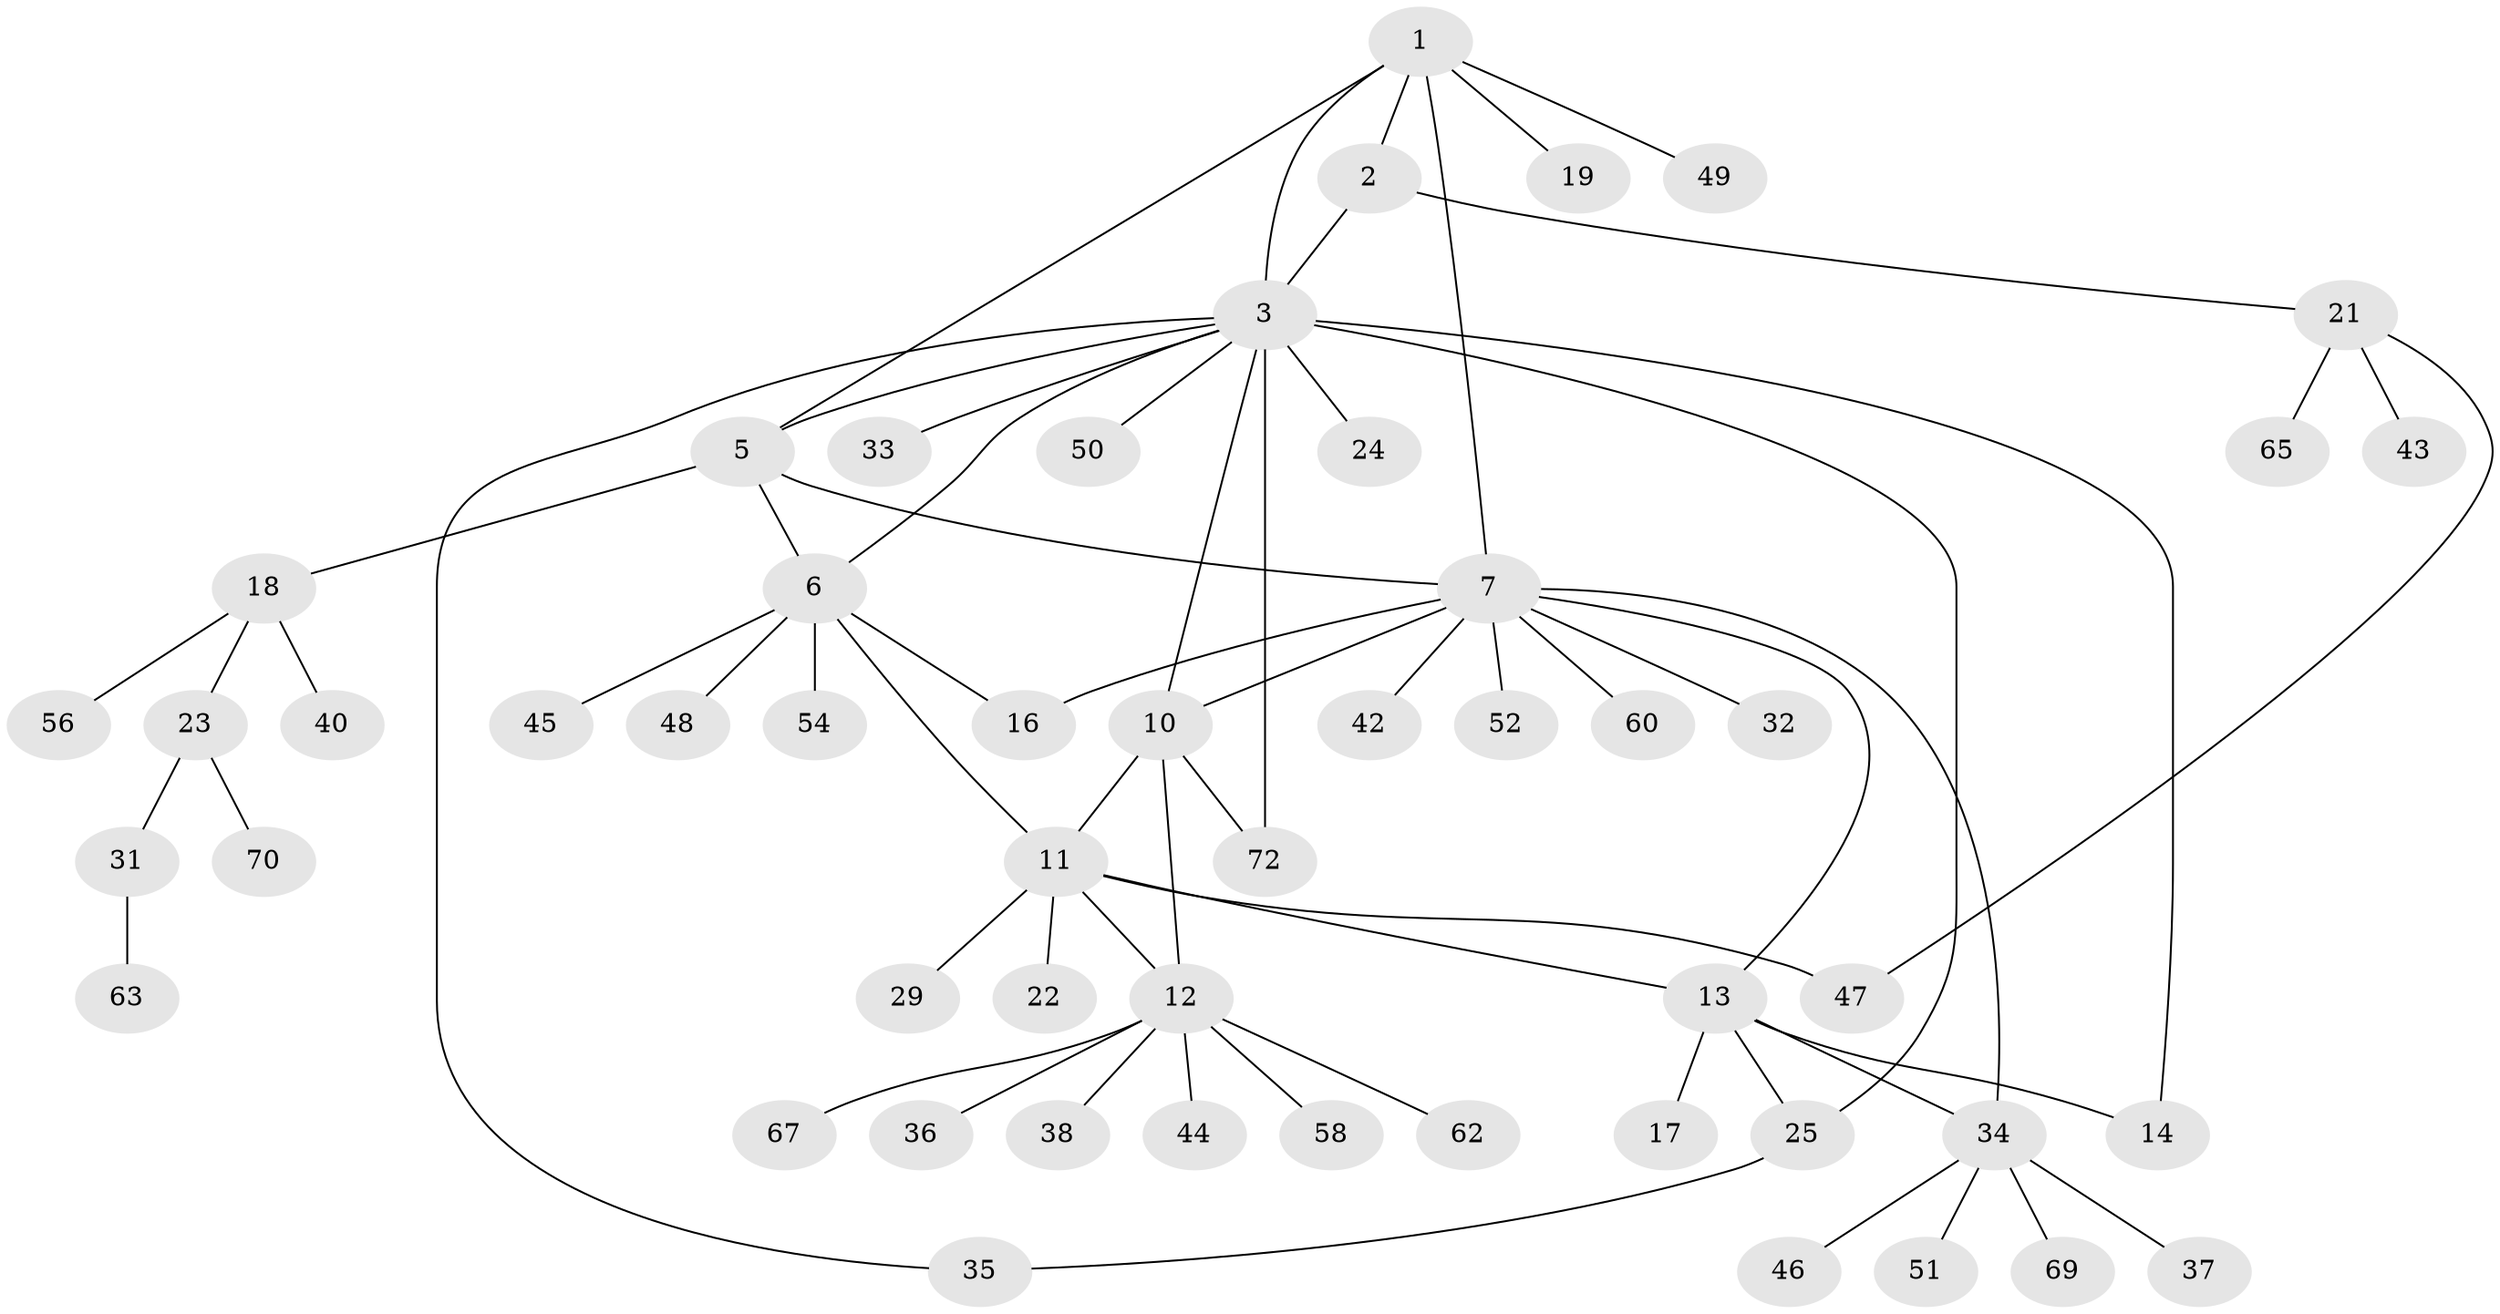 // original degree distribution, {4: 0.08333333333333333, 3: 0.08333333333333333, 6: 0.041666666666666664, 9: 0.013888888888888888, 7: 0.027777777777777776, 8: 0.041666666666666664, 2: 0.19444444444444445, 1: 0.5, 5: 0.013888888888888888}
// Generated by graph-tools (version 1.1) at 2025/42/03/06/25 10:42:06]
// undirected, 52 vertices, 66 edges
graph export_dot {
graph [start="1"]
  node [color=gray90,style=filled];
  1 [super="+9"];
  2;
  3 [super="+4"];
  5 [super="+8"];
  6 [super="+26"];
  7 [super="+28"];
  10 [super="+68"];
  11 [super="+55"];
  12 [super="+20"];
  13 [super="+66"];
  14 [super="+15"];
  16;
  17;
  18 [super="+27"];
  19;
  21 [super="+39"];
  22;
  23;
  24 [super="+61"];
  25 [super="+30"];
  29 [super="+41"];
  31;
  32;
  33;
  34 [super="+59"];
  35 [super="+53"];
  36 [super="+71"];
  37;
  38 [super="+57"];
  40;
  42;
  43;
  44;
  45;
  46;
  47;
  48;
  49 [super="+64"];
  50;
  51;
  52;
  54;
  56;
  58;
  60;
  62;
  63;
  65;
  67;
  69;
  70;
  72;
  1 -- 2;
  1 -- 3;
  1 -- 19;
  1 -- 49;
  1 -- 7;
  1 -- 5;
  2 -- 3;
  2 -- 21;
  3 -- 10;
  3 -- 14 [weight=2];
  3 -- 25;
  3 -- 33;
  3 -- 5;
  3 -- 6;
  3 -- 72;
  3 -- 50;
  3 -- 24;
  3 -- 35;
  5 -- 6;
  5 -- 18;
  5 -- 7;
  6 -- 11;
  6 -- 16;
  6 -- 45;
  6 -- 48;
  6 -- 54;
  7 -- 10;
  7 -- 13;
  7 -- 16;
  7 -- 34;
  7 -- 60;
  7 -- 32;
  7 -- 42;
  7 -- 52;
  10 -- 11;
  10 -- 12;
  10 -- 72;
  11 -- 12;
  11 -- 13;
  11 -- 22;
  11 -- 29;
  11 -- 47;
  12 -- 36;
  12 -- 44;
  12 -- 62;
  12 -- 58;
  12 -- 67;
  12 -- 38;
  13 -- 14 [weight=2];
  13 -- 17;
  13 -- 34;
  13 -- 25;
  18 -- 23;
  18 -- 40;
  18 -- 56;
  21 -- 65;
  21 -- 43;
  21 -- 47;
  23 -- 31;
  23 -- 70;
  25 -- 35;
  31 -- 63;
  34 -- 37;
  34 -- 46;
  34 -- 51;
  34 -- 69;
}
